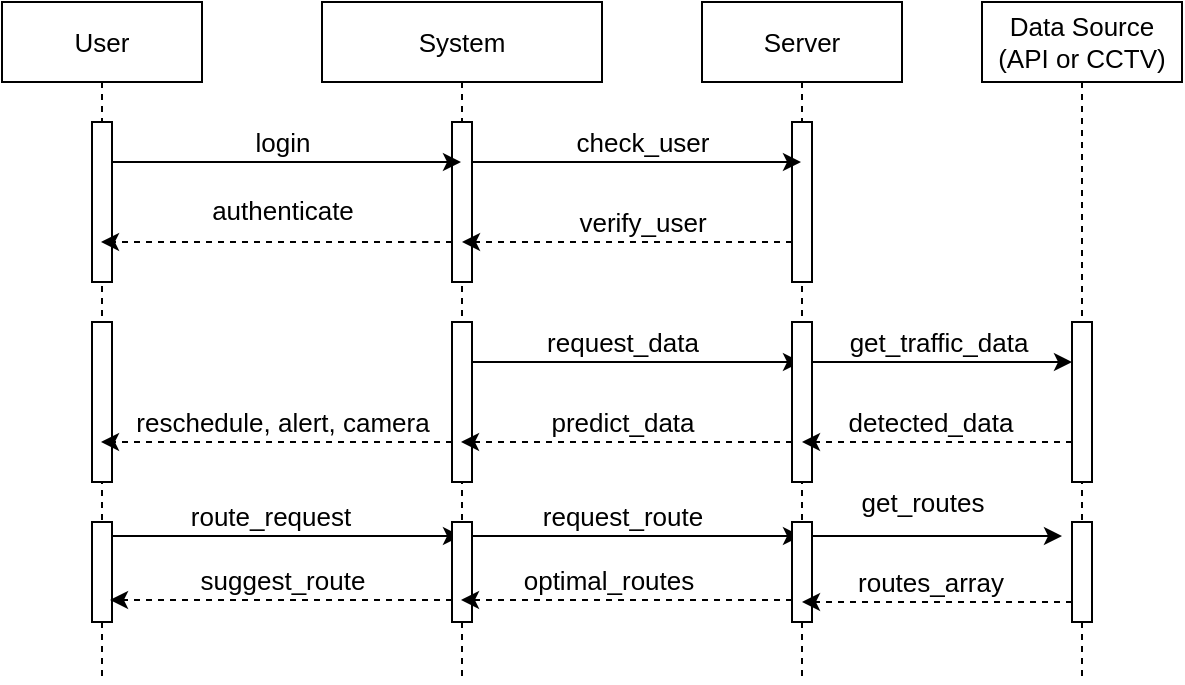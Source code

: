 <mxfile>
    <diagram id="dGHxLpC16aaW9KeugZD4" name="Page-1">
        <mxGraphModel dx="631" dy="467" grid="1" gridSize="10" guides="1" tooltips="1" connect="1" arrows="1" fold="1" page="1" pageScale="1" pageWidth="850" pageHeight="1100" math="0" shadow="0">
            <root>
                <mxCell id="0"/>
                <mxCell id="1" parent="0"/>
                <mxCell id="2" value="User" style="shape=umlLifeline;perimeter=lifelinePerimeter;whiteSpace=wrap;html=1;container=1;collapsible=0;recursiveResize=0;outlineConnect=0;fontSize=13;" parent="1" vertex="1">
                    <mxGeometry x="100" y="170" width="100" height="340" as="geometry"/>
                </mxCell>
                <mxCell id="3" value="" style="html=1;points=[];perimeter=orthogonalPerimeter;fontSize=13;" parent="2" vertex="1">
                    <mxGeometry x="45" y="60" width="10" height="80" as="geometry"/>
                </mxCell>
                <mxCell id="4" value="" style="html=1;points=[];perimeter=orthogonalPerimeter;fontSize=13;" parent="2" vertex="1">
                    <mxGeometry x="45" y="260" width="10" height="50" as="geometry"/>
                </mxCell>
                <mxCell id="5" value="System" style="shape=umlLifeline;perimeter=lifelinePerimeter;whiteSpace=wrap;html=1;container=1;collapsible=0;recursiveResize=0;outlineConnect=0;fontSize=13;" parent="1" vertex="1">
                    <mxGeometry x="260" y="170" width="140" height="340" as="geometry"/>
                </mxCell>
                <mxCell id="6" value="" style="html=1;points=[];perimeter=orthogonalPerimeter;fontSize=13;" parent="5" vertex="1">
                    <mxGeometry x="65" y="60" width="10" height="80" as="geometry"/>
                </mxCell>
                <mxCell id="7" value="Server" style="shape=umlLifeline;perimeter=lifelinePerimeter;whiteSpace=wrap;html=1;container=1;collapsible=0;recursiveResize=0;outlineConnect=0;fontSize=13;" parent="1" vertex="1">
                    <mxGeometry x="450" y="170" width="100" height="340" as="geometry"/>
                </mxCell>
                <mxCell id="8" value="" style="html=1;points=[];perimeter=orthogonalPerimeter;fontSize=13;" parent="7" vertex="1">
                    <mxGeometry x="45" y="60" width="10" height="80" as="geometry"/>
                </mxCell>
                <mxCell id="9" style="edgeStyle=none;html=1;fontSize=13;" parent="1" source="3" target="5" edge="1">
                    <mxGeometry relative="1" as="geometry">
                        <Array as="points">
                            <mxPoint x="220" y="250"/>
                        </Array>
                    </mxGeometry>
                </mxCell>
                <mxCell id="10" value="login" style="edgeLabel;html=1;align=center;verticalAlign=bottom;resizable=0;points=[];labelPosition=center;verticalLabelPosition=top;fontSize=13;" parent="9" vertex="1" connectable="0">
                    <mxGeometry x="0.284" y="1" relative="1" as="geometry">
                        <mxPoint x="-27" y="1" as="offset"/>
                    </mxGeometry>
                </mxCell>
                <mxCell id="11" style="edgeStyle=none;html=1;fontSize=13;dashed=1;" parent="1" edge="1">
                    <mxGeometry relative="1" as="geometry">
                        <mxPoint x="325" y="290" as="sourcePoint"/>
                        <mxPoint x="149.5" y="290" as="targetPoint"/>
                        <Array as="points">
                            <mxPoint x="310" y="290"/>
                        </Array>
                    </mxGeometry>
                </mxCell>
                <mxCell id="12" value="authenticate" style="edgeLabel;html=1;align=center;verticalAlign=top;resizable=0;points=[];fontSize=13;labelPosition=center;verticalLabelPosition=bottom;" parent="11" vertex="1" connectable="0">
                    <mxGeometry x="-0.419" y="3" relative="1" as="geometry">
                        <mxPoint x="-34" y="-33" as="offset"/>
                    </mxGeometry>
                </mxCell>
                <mxCell id="13" style="edgeStyle=none;html=1;fontSize=13;" parent="1" source="6" target="7" edge="1">
                    <mxGeometry relative="1" as="geometry">
                        <Array as="points">
                            <mxPoint x="400" y="250"/>
                        </Array>
                    </mxGeometry>
                </mxCell>
                <mxCell id="14" value="check_user" style="edgeLabel;html=1;align=center;verticalAlign=middle;resizable=0;points=[];fontSize=13;" parent="13" vertex="1" connectable="0">
                    <mxGeometry x="0.435" y="-1" relative="1" as="geometry">
                        <mxPoint x="-33" y="-11" as="offset"/>
                    </mxGeometry>
                </mxCell>
                <mxCell id="15" style="edgeStyle=none;html=1;fontSize=13;dashed=1;" parent="1" source="8" target="5" edge="1">
                    <mxGeometry relative="1" as="geometry">
                        <Array as="points">
                            <mxPoint x="450" y="290"/>
                        </Array>
                    </mxGeometry>
                </mxCell>
                <mxCell id="16" value="verify_user" style="edgeLabel;html=1;align=center;verticalAlign=middle;resizable=0;points=[];fontSize=13;" parent="15" vertex="1" connectable="0">
                    <mxGeometry x="-0.323" y="-1" relative="1" as="geometry">
                        <mxPoint x="-19" y="-9" as="offset"/>
                    </mxGeometry>
                </mxCell>
                <mxCell id="19" value="" style="html=1;points=[];perimeter=orthogonalPerimeter;fontSize=13;" parent="1" vertex="1">
                    <mxGeometry x="145" y="330" width="10" height="80" as="geometry"/>
                </mxCell>
                <mxCell id="20" style="edgeStyle=none;html=1;fontSize=13;" parent="1" edge="1">
                    <mxGeometry relative="1" as="geometry">
                        <mxPoint x="335" y="350" as="sourcePoint"/>
                        <mxPoint x="499.5" y="350" as="targetPoint"/>
                        <Array as="points">
                            <mxPoint x="350" y="350"/>
                        </Array>
                    </mxGeometry>
                </mxCell>
                <mxCell id="21" value="request_data" style="edgeLabel;html=1;align=center;verticalAlign=middle;resizable=0;points=[];fontSize=13;" parent="20" vertex="1" connectable="0">
                    <mxGeometry x="-0.295" y="-2" relative="1" as="geometry">
                        <mxPoint x="17" y="-12" as="offset"/>
                    </mxGeometry>
                </mxCell>
                <mxCell id="22" style="edgeStyle=none;html=1;fontSize=13;dashed=1;" parent="1" edge="1">
                    <mxGeometry relative="1" as="geometry">
                        <mxPoint x="325" y="390" as="sourcePoint"/>
                        <mxPoint x="149.5" y="390" as="targetPoint"/>
                        <Array as="points">
                            <mxPoint x="220" y="390"/>
                        </Array>
                    </mxGeometry>
                </mxCell>
                <mxCell id="23" value="reschedule, alert, camera" style="edgeLabel;html=1;align=center;verticalAlign=middle;resizable=0;points=[];fontSize=13;" parent="22" vertex="1" connectable="0">
                    <mxGeometry x="-0.533" y="-2" relative="1" as="geometry">
                        <mxPoint x="-44" y="-8" as="offset"/>
                    </mxGeometry>
                </mxCell>
                <mxCell id="24" value="" style="html=1;points=[];perimeter=orthogonalPerimeter;fontSize=13;" parent="1" vertex="1">
                    <mxGeometry x="325" y="330" width="10" height="80" as="geometry"/>
                </mxCell>
                <mxCell id="25" style="edgeStyle=none;html=1;fontSize=13;dashed=1;" parent="1" edge="1">
                    <mxGeometry relative="1" as="geometry">
                        <mxPoint x="495" y="390" as="sourcePoint"/>
                        <mxPoint x="329.5" y="390" as="targetPoint"/>
                        <Array as="points">
                            <mxPoint x="450" y="390"/>
                        </Array>
                    </mxGeometry>
                </mxCell>
                <mxCell id="26" value="predict_data" style="edgeLabel;html=1;align=center;verticalAlign=middle;resizable=0;points=[];fontSize=13;" parent="25" vertex="1" connectable="0">
                    <mxGeometry x="-0.13" y="-1" relative="1" as="geometry">
                        <mxPoint x="-13" y="-9" as="offset"/>
                    </mxGeometry>
                </mxCell>
                <mxCell id="27" value="" style="html=1;points=[];perimeter=orthogonalPerimeter;fontSize=13;" parent="1" vertex="1">
                    <mxGeometry x="495" y="330" width="10" height="80" as="geometry"/>
                </mxCell>
                <mxCell id="28" style="edgeStyle=none;html=1;fontSize=13;" parent="1" edge="1">
                    <mxGeometry relative="1" as="geometry">
                        <mxPoint x="155" y="437" as="sourcePoint"/>
                        <mxPoint x="329.5" y="437" as="targetPoint"/>
                        <Array as="points">
                            <mxPoint x="190" y="437"/>
                        </Array>
                    </mxGeometry>
                </mxCell>
                <mxCell id="29" value="route_request" style="edgeLabel;html=1;align=center;verticalAlign=middle;resizable=0;points=[];fontSize=13;" parent="28" vertex="1" connectable="0">
                    <mxGeometry x="-0.095" y="-3" relative="1" as="geometry">
                        <mxPoint y="-13" as="offset"/>
                    </mxGeometry>
                </mxCell>
                <mxCell id="30" style="edgeStyle=none;html=1;fontSize=13;" parent="1" edge="1">
                    <mxGeometry relative="1" as="geometry">
                        <mxPoint x="335" y="437" as="sourcePoint"/>
                        <mxPoint x="499.5" y="437" as="targetPoint"/>
                        <Array as="points">
                            <mxPoint x="430" y="437"/>
                        </Array>
                    </mxGeometry>
                </mxCell>
                <mxCell id="31" value="request_route" style="edgeLabel;html=1;align=center;verticalAlign=middle;resizable=0;points=[];fontSize=13;" parent="30" vertex="1" connectable="0">
                    <mxGeometry x="0.337" y="-2" relative="1" as="geometry">
                        <mxPoint x="-35" y="-12" as="offset"/>
                    </mxGeometry>
                </mxCell>
                <mxCell id="32" style="edgeStyle=none;html=1;entryX=0.9;entryY=0.533;entryDx=0;entryDy=0;entryPerimeter=0;fontSize=13;dashed=1;" parent="1" edge="1">
                    <mxGeometry relative="1" as="geometry">
                        <mxPoint x="325" y="468.99" as="sourcePoint"/>
                        <mxPoint x="154" y="468.99" as="targetPoint"/>
                    </mxGeometry>
                </mxCell>
                <mxCell id="33" value="suggest_route" style="edgeLabel;html=1;align=center;verticalAlign=middle;resizable=0;points=[];fontSize=13;" parent="32" vertex="1" connectable="0">
                    <mxGeometry x="0.263" y="-1" relative="1" as="geometry">
                        <mxPoint x="23" y="-9" as="offset"/>
                    </mxGeometry>
                </mxCell>
                <mxCell id="34" value="" style="html=1;points=[];perimeter=orthogonalPerimeter;fontSize=13;" parent="1" vertex="1">
                    <mxGeometry x="325" y="430" width="10" height="50" as="geometry"/>
                </mxCell>
                <mxCell id="35" style="edgeStyle=none;html=1;fontSize=13;dashed=1;" parent="1" edge="1">
                    <mxGeometry relative="1" as="geometry">
                        <mxPoint x="495" y="469" as="sourcePoint"/>
                        <mxPoint x="329.5" y="469" as="targetPoint"/>
                        <Array as="points">
                            <mxPoint x="430" y="469"/>
                        </Array>
                    </mxGeometry>
                </mxCell>
                <mxCell id="36" value="optimal_routes" style="edgeLabel;html=1;align=center;verticalAlign=middle;resizable=0;points=[];fontSize=13;" parent="35" vertex="1" connectable="0">
                    <mxGeometry x="0.112" y="4" relative="1" as="geometry">
                        <mxPoint y="-14" as="offset"/>
                    </mxGeometry>
                </mxCell>
                <mxCell id="37" value="" style="html=1;points=[];perimeter=orthogonalPerimeter;fontSize=13;" parent="1" vertex="1">
                    <mxGeometry x="495" y="430" width="10" height="50" as="geometry"/>
                </mxCell>
                <mxCell id="38" value="Data Source&lt;br&gt;(API or CCTV)" style="shape=umlLifeline;perimeter=lifelinePerimeter;whiteSpace=wrap;html=1;container=1;collapsible=0;recursiveResize=0;outlineConnect=0;fontSize=13;" vertex="1" parent="1">
                    <mxGeometry x="590" y="170" width="100" height="340" as="geometry"/>
                </mxCell>
                <mxCell id="40" value="" style="html=1;points=[];perimeter=orthogonalPerimeter;fontSize=13;" vertex="1" parent="1">
                    <mxGeometry x="635" y="330" width="10" height="80" as="geometry"/>
                </mxCell>
                <mxCell id="41" value="" style="html=1;points=[];perimeter=orthogonalPerimeter;fontSize=13;" vertex="1" parent="1">
                    <mxGeometry x="635" y="430" width="10" height="50" as="geometry"/>
                </mxCell>
                <mxCell id="42" style="edgeStyle=none;html=1;fontSize=13;" edge="1" parent="1" target="40">
                    <mxGeometry relative="1" as="geometry">
                        <mxPoint x="505" y="350" as="sourcePoint"/>
                        <mxPoint x="630" y="350" as="targetPoint"/>
                        <Array as="points">
                            <mxPoint x="520" y="350"/>
                        </Array>
                    </mxGeometry>
                </mxCell>
                <mxCell id="43" value="get_traffic_data" style="edgeLabel;html=1;align=center;verticalAlign=middle;resizable=0;points=[];fontSize=13;" vertex="1" connectable="0" parent="42">
                    <mxGeometry x="-0.295" y="-2" relative="1" as="geometry">
                        <mxPoint x="17" y="-12" as="offset"/>
                    </mxGeometry>
                </mxCell>
                <mxCell id="44" style="edgeStyle=none;html=1;fontSize=13;dashed=1;" edge="1" parent="1">
                    <mxGeometry relative="1" as="geometry">
                        <mxPoint x="635" y="390" as="sourcePoint"/>
                        <mxPoint x="500" y="390" as="targetPoint"/>
                        <Array as="points">
                            <mxPoint x="590" y="390"/>
                        </Array>
                    </mxGeometry>
                </mxCell>
                <mxCell id="45" value="detected_data" style="edgeLabel;html=1;align=center;verticalAlign=middle;resizable=0;points=[];fontSize=13;" vertex="1" connectable="0" parent="44">
                    <mxGeometry x="-0.13" y="-1" relative="1" as="geometry">
                        <mxPoint x="-13" y="-9" as="offset"/>
                    </mxGeometry>
                </mxCell>
                <mxCell id="46" style="edgeStyle=none;html=1;fontSize=13;" edge="1" parent="1">
                    <mxGeometry relative="1" as="geometry">
                        <mxPoint x="505" y="437" as="sourcePoint"/>
                        <mxPoint x="630" y="437" as="targetPoint"/>
                        <Array as="points">
                            <mxPoint x="600" y="437"/>
                        </Array>
                    </mxGeometry>
                </mxCell>
                <mxCell id="47" value="get_routes" style="edgeLabel;html=1;align=center;verticalAlign=middle;resizable=0;points=[];fontSize=13;" vertex="1" connectable="0" parent="46">
                    <mxGeometry x="0.337" y="-2" relative="1" as="geometry">
                        <mxPoint x="-29" y="-19" as="offset"/>
                    </mxGeometry>
                </mxCell>
                <mxCell id="49" style="edgeStyle=none;html=1;fontSize=13;dashed=1;" edge="1" parent="1">
                    <mxGeometry relative="1" as="geometry">
                        <mxPoint x="635" y="470" as="sourcePoint"/>
                        <mxPoint x="500" y="470" as="targetPoint"/>
                        <Array as="points">
                            <mxPoint x="590" y="470"/>
                        </Array>
                    </mxGeometry>
                </mxCell>
                <mxCell id="50" value="routes_array" style="edgeLabel;html=1;align=center;verticalAlign=middle;resizable=0;points=[];fontSize=13;" vertex="1" connectable="0" parent="49">
                    <mxGeometry x="-0.13" y="-1" relative="1" as="geometry">
                        <mxPoint x="-13" y="-9" as="offset"/>
                    </mxGeometry>
                </mxCell>
            </root>
        </mxGraphModel>
    </diagram>
</mxfile>